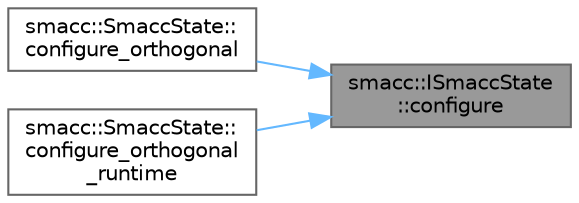 digraph "smacc::ISmaccState::configure"
{
 // LATEX_PDF_SIZE
  bgcolor="transparent";
  edge [fontname=Helvetica,fontsize=10,labelfontname=Helvetica,labelfontsize=10];
  node [fontname=Helvetica,fontsize=10,shape=box,height=0.2,width=0.4];
  rankdir="RL";
  Node1 [label="smacc::ISmaccState\l::configure",height=0.2,width=0.4,color="gray40", fillcolor="grey60", style="filled", fontcolor="black",tooltip=" "];
  Node1 -> Node2 [dir="back",color="steelblue1",style="solid"];
  Node2 [label="smacc::SmaccState::\lconfigure_orthogonal",height=0.2,width=0.4,color="grey40", fillcolor="white", style="filled",URL="$classsmacc_1_1SmaccState.html#a9a9238f3f8dc18825771f64aefbc803a",tooltip=" "];
  Node1 -> Node3 [dir="back",color="steelblue1",style="solid"];
  Node3 [label="smacc::SmaccState::\lconfigure_orthogonal\l_runtime",height=0.2,width=0.4,color="grey40", fillcolor="white", style="filled",URL="$classsmacc_1_1SmaccState.html#ad70d7004c9bb0eb1621e68a223cfd2ef",tooltip=" "];
}
